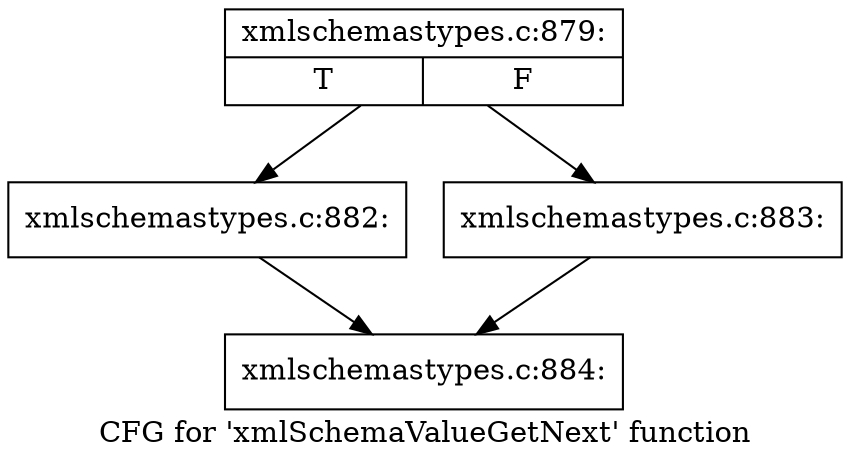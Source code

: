 digraph "CFG for 'xmlSchemaValueGetNext' function" {
	label="CFG for 'xmlSchemaValueGetNext' function";

	Node0x557d8d944360 [shape=record,label="{xmlschemastypes.c:879:|{<s0>T|<s1>F}}"];
	Node0x557d8d944360 -> Node0x557d8d943d40;
	Node0x557d8d944360 -> Node0x557d8d943d90;
	Node0x557d8d943d40 [shape=record,label="{xmlschemastypes.c:882:}"];
	Node0x557d8d943d40 -> Node0x557d8d9443b0;
	Node0x557d8d943d90 [shape=record,label="{xmlschemastypes.c:883:}"];
	Node0x557d8d943d90 -> Node0x557d8d9443b0;
	Node0x557d8d9443b0 [shape=record,label="{xmlschemastypes.c:884:}"];
}
